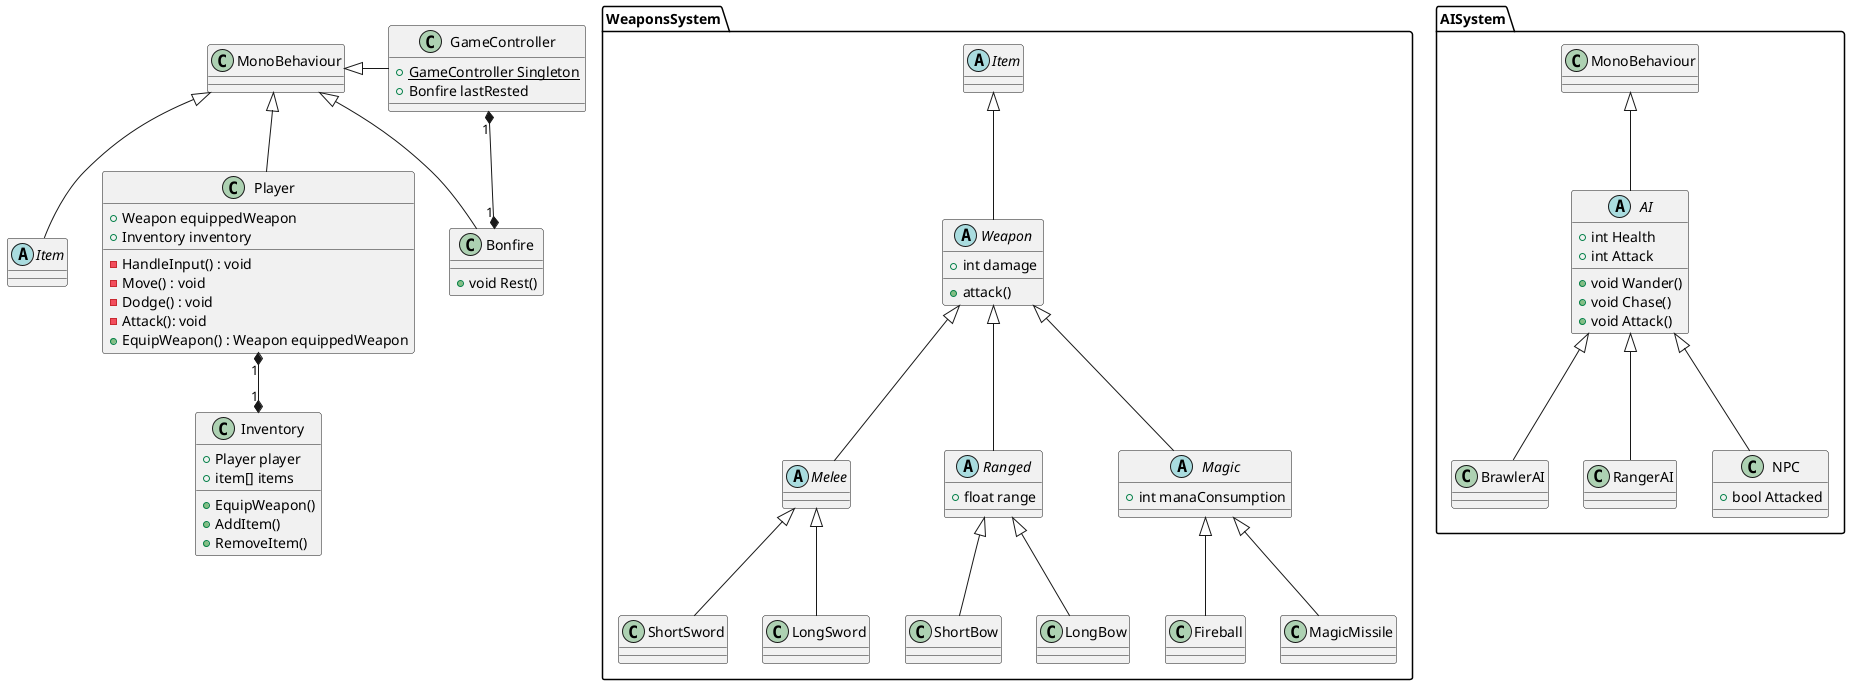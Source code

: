 @startuml Knight Crawler
abstract class Item extends MonoBehaviour
namespace WeaponsSystem {
    abstract class Item
    abstract class Weapon extends Item {
        + int damage
        + attack()
    }
    abstract class Melee extends Weapon
    abstract class Ranged extends Weapon {
        + float range
    }
    abstract class Magic extends Weapon {
        + int manaConsumption
    }

    class ShortSword extends Melee
    class LongSword extends Melee
    class ShortBow extends Ranged
    class LongBow extends Ranged
    class Fireball extends Magic
    class MagicMissile extends Magic
}
namespace AISystem {
    abstract class AI extends MonoBehaviour {
        + int Health
        + int Attack
        + void Wander()
        + void Chase()
        + void Attack()
    }
    class BrawlerAI extends AI {

    }
    class RangerAI extends AI {

    }
    class NPC extends AI {
        + bool Attacked
    }
}

class Bonfire extends MonoBehaviour {
    + void Rest()
}

class GameController {
    + {static} GameController Singleton
    + Bonfire lastRested
}

class Inventory {
    + Player player
    + item[] items
    + EquipWeapon()
    + AddItem()
    + RemoveItem()
}

class Player extends MonoBehaviour {
    + Weapon equippedWeapon
    + Inventory inventory
    - HandleInput() : void
    - Move() : void
    - Dodge() : void
    - Attack(): void
    + EquipWeapon() : Weapon equippedWeapon
}




Player "1" *-down-* "1" Inventory
GameController -left-|> MonoBehaviour
GameController "1" *-down-* "1" Bonfire


@enduml